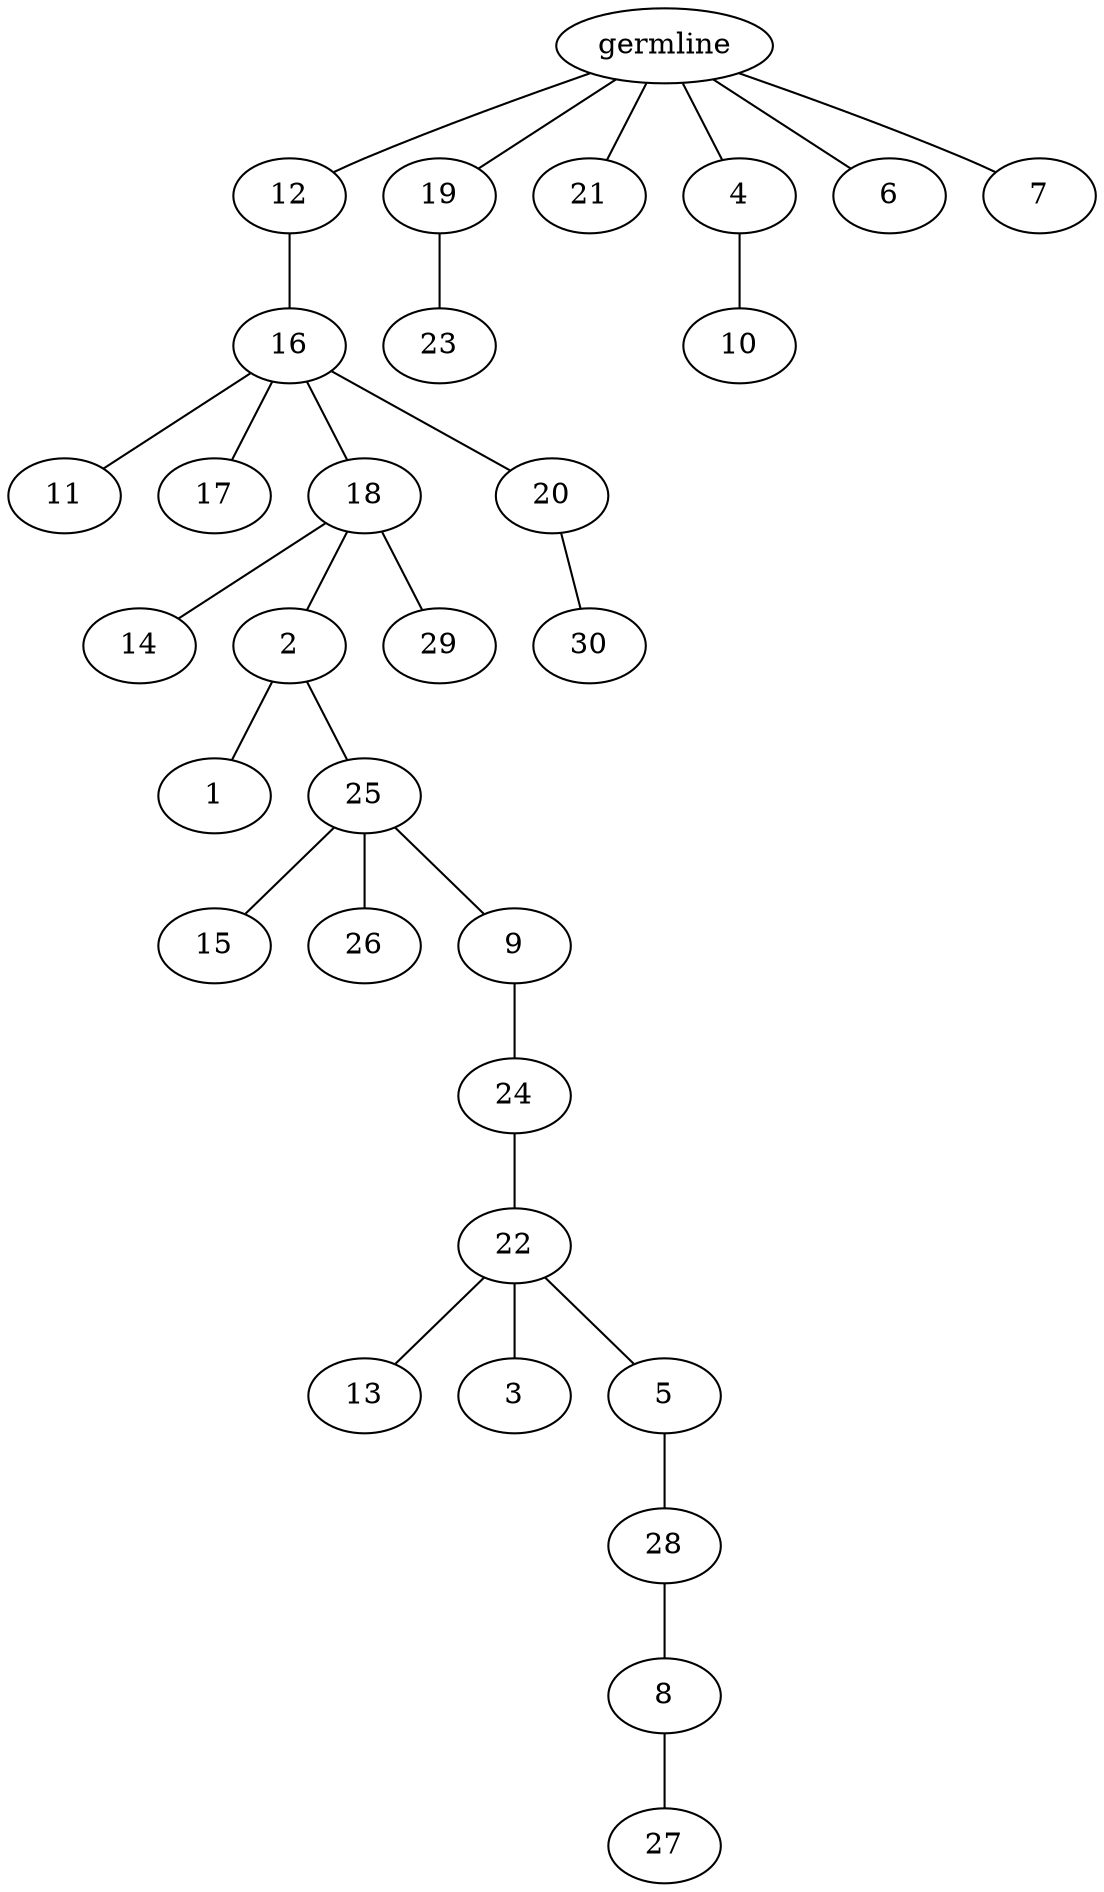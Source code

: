 graph tree {
    "140050813844640" [label="germline"];
    "140050804469968" [label="12"];
    "140050804469824" [label="16"];
    "140050804470784" [label="11"];
    "140050804470448" [label="17"];
    "140050804523168" [label="18"];
    "140050804523312" [label="14"];
    "140050804523120" [label="2"];
    "140050804523504" [label="1"];
    "140050804523744" [label="25"];
    "140050804524032" [label="15"];
    "140050804524272" [label="26"];
    "140050804524512" [label="9"];
    "140050804524704" [label="24"];
    "140050804525184" [label="22"];
    "140050804525616" [label="13"];
    "140050804525328" [label="3"];
    "140050804525760" [label="5"];
    "140050804525904" [label="28"];
    "140050804526336" [label="8"];
    "140050805362064" [label="27"];
    "140050804524848" [label="29"];
    "140050804523552" [label="20"];
    "140050804525280" [label="30"];
    "140050804471696" [label="19"];
    "140050804527008" [label="23"];
    "140050804473280" [label="21"];
    "140050804525376" [label="4"];
    "140050804524464" [label="10"];
    "140050804526912" [label="6"];
    "140050804526768" [label="7"];
    "140050813844640" -- "140050804469968";
    "140050813844640" -- "140050804471696";
    "140050813844640" -- "140050804473280";
    "140050813844640" -- "140050804525376";
    "140050813844640" -- "140050804526912";
    "140050813844640" -- "140050804526768";
    "140050804469968" -- "140050804469824";
    "140050804469824" -- "140050804470784";
    "140050804469824" -- "140050804470448";
    "140050804469824" -- "140050804523168";
    "140050804469824" -- "140050804523552";
    "140050804523168" -- "140050804523312";
    "140050804523168" -- "140050804523120";
    "140050804523168" -- "140050804524848";
    "140050804523120" -- "140050804523504";
    "140050804523120" -- "140050804523744";
    "140050804523744" -- "140050804524032";
    "140050804523744" -- "140050804524272";
    "140050804523744" -- "140050804524512";
    "140050804524512" -- "140050804524704";
    "140050804524704" -- "140050804525184";
    "140050804525184" -- "140050804525616";
    "140050804525184" -- "140050804525328";
    "140050804525184" -- "140050804525760";
    "140050804525760" -- "140050804525904";
    "140050804525904" -- "140050804526336";
    "140050804526336" -- "140050805362064";
    "140050804523552" -- "140050804525280";
    "140050804471696" -- "140050804527008";
    "140050804525376" -- "140050804524464";
}
